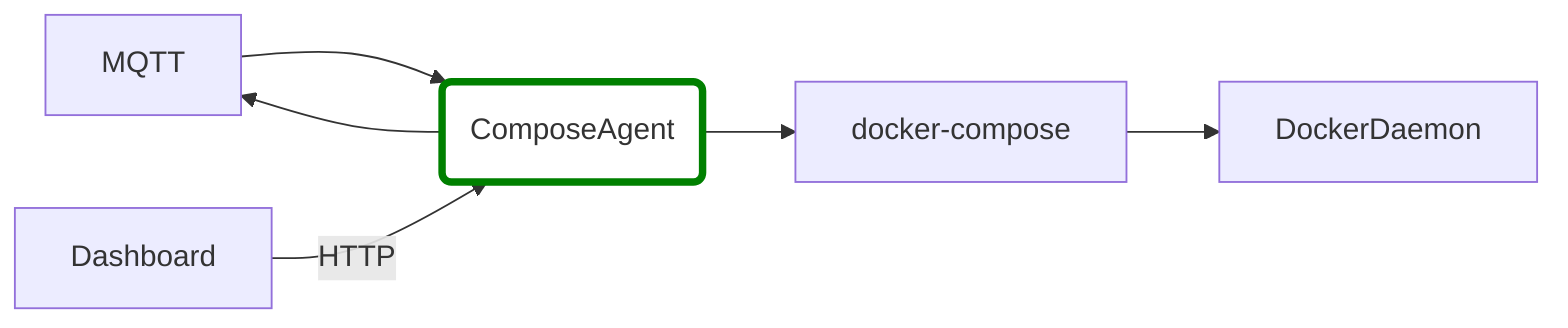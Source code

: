graph LR
    MQTT --> id1(ComposeAgent)
    id1(ComposeAgent) --> MQTT
    id1(ComposeAgent) --> docker-compose
    docker-compose --> DockerDaemon 
    Dashboard -- HTTP --> id1(ComposeAgent)

    style id1 fill:white,stroke:green,stroke-width:4px